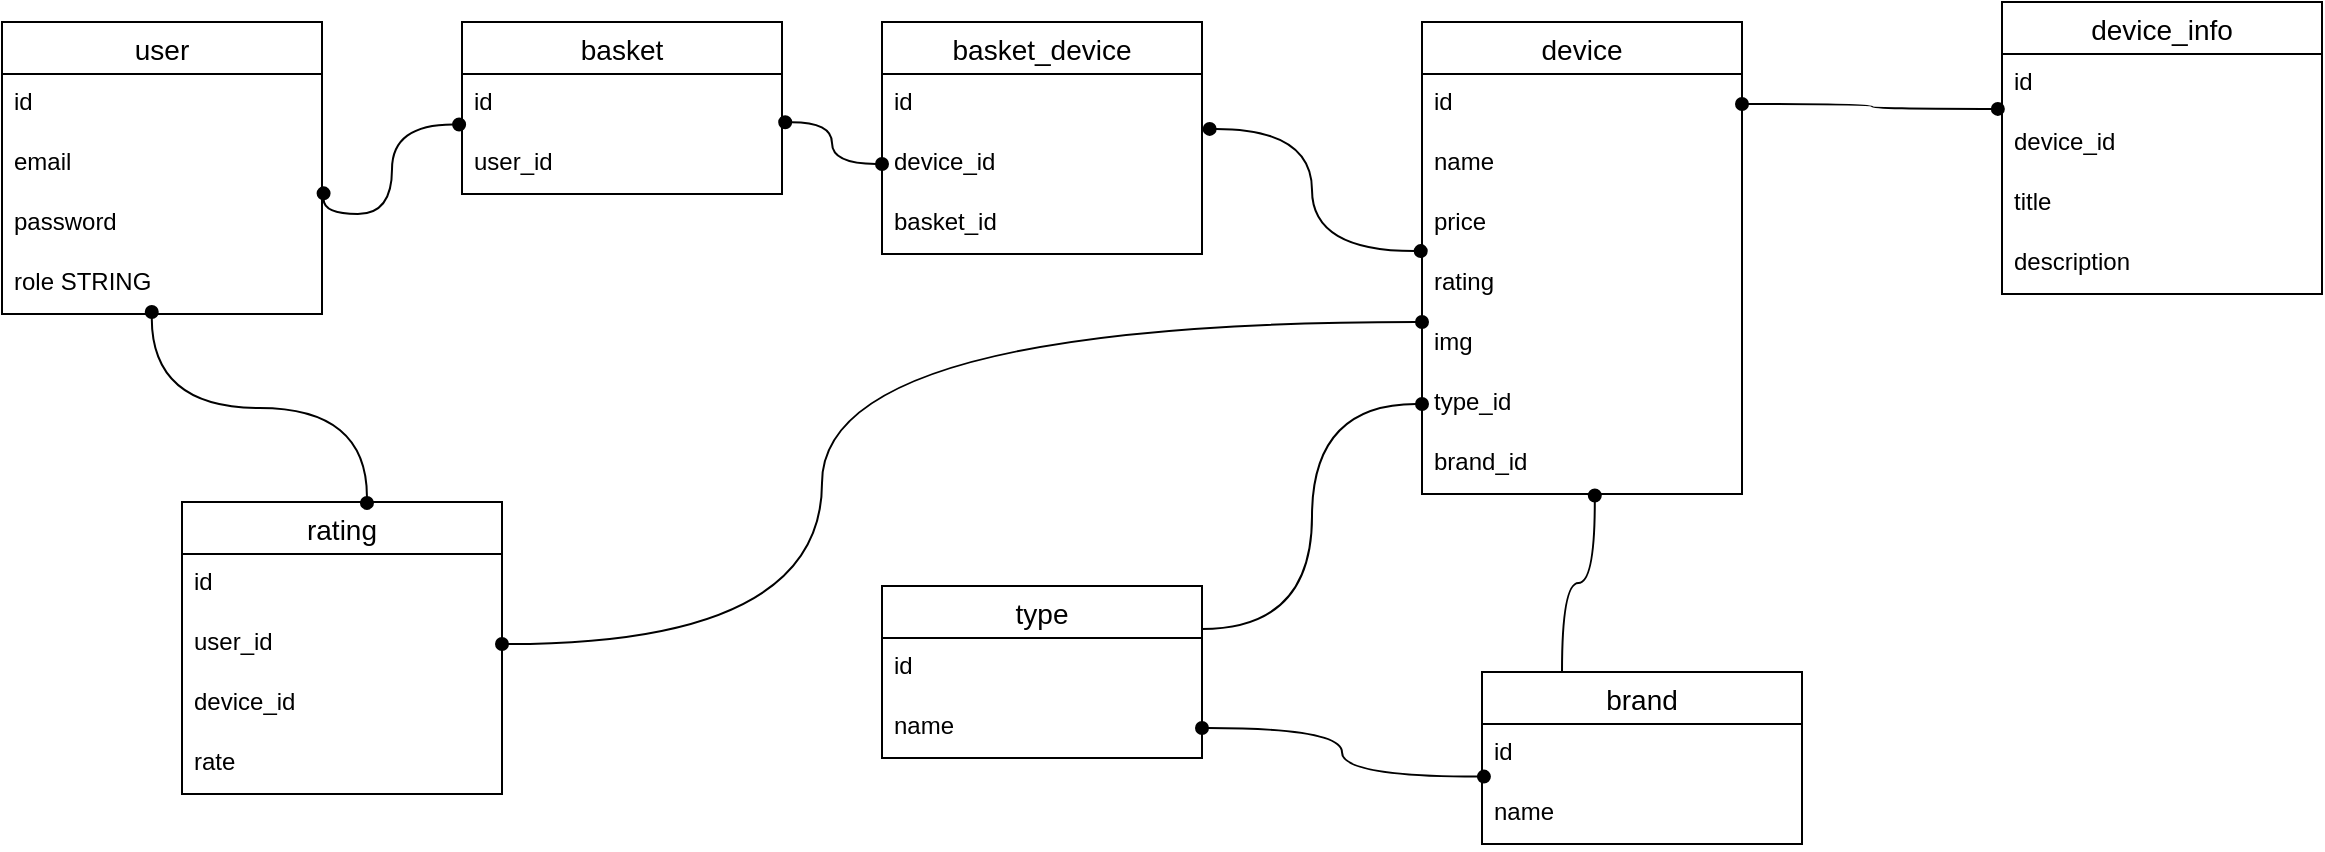 <mxfile version="21.2.9" type="device">
  <diagram name="Страница 1" id="6t9tgXJwVP1GsQjz3PeG">
    <mxGraphModel dx="1621" dy="491" grid="1" gridSize="10" guides="1" tooltips="1" connect="1" arrows="1" fold="1" page="1" pageScale="1" pageWidth="827" pageHeight="1169" math="0" shadow="0">
      <root>
        <mxCell id="0" />
        <mxCell id="1" parent="0" />
        <mxCell id="LRhJnpQxnrnyJE5MHHJe-1" value="user" style="swimlane;fontStyle=0;childLayout=stackLayout;horizontal=1;startSize=26;horizontalStack=0;resizeParent=1;resizeParentMax=0;resizeLast=0;collapsible=1;marginBottom=0;align=center;fontSize=14;shadow=0;" parent="1" vertex="1">
          <mxGeometry x="-10" y="260" width="160" height="146" as="geometry">
            <mxRectangle x="330" y="200" width="70" height="30" as="alternateBounds" />
          </mxGeometry>
        </mxCell>
        <mxCell id="LRhJnpQxnrnyJE5MHHJe-2" value="id" style="text;strokeColor=none;fillColor=none;spacingLeft=4;spacingRight=4;overflow=hidden;rotatable=0;points=[[0,0.5],[1,0.5]];portConstraint=eastwest;fontSize=12;whiteSpace=wrap;html=1;" parent="LRhJnpQxnrnyJE5MHHJe-1" vertex="1">
          <mxGeometry y="26" width="160" height="30" as="geometry" />
        </mxCell>
        <mxCell id="LRhJnpQxnrnyJE5MHHJe-3" value="email" style="text;strokeColor=none;fillColor=none;spacingLeft=4;spacingRight=4;overflow=hidden;rotatable=0;points=[[0,0.5],[1,0.5]];portConstraint=eastwest;fontSize=12;whiteSpace=wrap;html=1;" parent="LRhJnpQxnrnyJE5MHHJe-1" vertex="1">
          <mxGeometry y="56" width="160" height="30" as="geometry" />
        </mxCell>
        <mxCell id="LRhJnpQxnrnyJE5MHHJe-4" value="password" style="text;strokeColor=none;fillColor=none;spacingLeft=4;spacingRight=4;overflow=hidden;rotatable=0;points=[[0,0.5],[1,0.5]];portConstraint=eastwest;fontSize=12;whiteSpace=wrap;html=1;" parent="LRhJnpQxnrnyJE5MHHJe-1" vertex="1">
          <mxGeometry y="86" width="160" height="30" as="geometry" />
        </mxCell>
        <mxCell id="LRhJnpQxnrnyJE5MHHJe-9" value="role&amp;nbsp;STRING" style="text;strokeColor=none;fillColor=none;spacingLeft=4;spacingRight=4;overflow=hidden;rotatable=0;points=[[0,0.5],[1,0.5]];portConstraint=eastwest;fontSize=12;whiteSpace=wrap;html=1;" parent="LRhJnpQxnrnyJE5MHHJe-1" vertex="1">
          <mxGeometry y="116" width="160" height="30" as="geometry" />
        </mxCell>
        <mxCell id="LRhJnpQxnrnyJE5MHHJe-10" value="basket" style="swimlane;fontStyle=0;childLayout=stackLayout;horizontal=1;startSize=26;horizontalStack=0;resizeParent=1;resizeParentMax=0;resizeLast=0;collapsible=1;marginBottom=0;align=center;fontSize=14;shadow=0;" parent="1" vertex="1">
          <mxGeometry x="220" y="260" width="160" height="86" as="geometry">
            <mxRectangle x="330" y="200" width="70" height="30" as="alternateBounds" />
          </mxGeometry>
        </mxCell>
        <mxCell id="LRhJnpQxnrnyJE5MHHJe-11" value="id" style="text;strokeColor=none;fillColor=none;spacingLeft=4;spacingRight=4;overflow=hidden;rotatable=0;points=[[0,0.5],[1,0.5]];portConstraint=eastwest;fontSize=12;whiteSpace=wrap;html=1;" parent="LRhJnpQxnrnyJE5MHHJe-10" vertex="1">
          <mxGeometry y="26" width="160" height="30" as="geometry" />
        </mxCell>
        <mxCell id="LRhJnpQxnrnyJE5MHHJe-12" value="user_id" style="text;strokeColor=none;fillColor=none;spacingLeft=4;spacingRight=4;overflow=hidden;rotatable=0;points=[[0,0.5],[1,0.5]];portConstraint=eastwest;fontSize=12;whiteSpace=wrap;html=1;" parent="LRhJnpQxnrnyJE5MHHJe-10" vertex="1">
          <mxGeometry y="56" width="160" height="30" as="geometry" />
        </mxCell>
        <mxCell id="LRhJnpQxnrnyJE5MHHJe-15" value="device" style="swimlane;fontStyle=0;childLayout=stackLayout;horizontal=1;startSize=26;horizontalStack=0;resizeParent=1;resizeParentMax=0;resizeLast=0;collapsible=1;marginBottom=0;align=center;fontSize=14;shadow=0;" parent="1" vertex="1">
          <mxGeometry x="700" y="260" width="160" height="236" as="geometry">
            <mxRectangle x="330" y="200" width="70" height="30" as="alternateBounds" />
          </mxGeometry>
        </mxCell>
        <mxCell id="LRhJnpQxnrnyJE5MHHJe-16" value="id" style="text;strokeColor=none;fillColor=none;spacingLeft=4;spacingRight=4;overflow=hidden;rotatable=0;points=[[0,0.5],[1,0.5]];portConstraint=eastwest;fontSize=12;whiteSpace=wrap;html=1;" parent="LRhJnpQxnrnyJE5MHHJe-15" vertex="1">
          <mxGeometry y="26" width="160" height="30" as="geometry" />
        </mxCell>
        <mxCell id="LRhJnpQxnrnyJE5MHHJe-17" value="name" style="text;strokeColor=none;fillColor=none;spacingLeft=4;spacingRight=4;overflow=hidden;rotatable=0;points=[[0,0.5],[1,0.5]];portConstraint=eastwest;fontSize=12;whiteSpace=wrap;html=1;" parent="LRhJnpQxnrnyJE5MHHJe-15" vertex="1">
          <mxGeometry y="56" width="160" height="30" as="geometry" />
        </mxCell>
        <mxCell id="LRhJnpQxnrnyJE5MHHJe-30" value="price" style="text;strokeColor=none;fillColor=none;spacingLeft=4;spacingRight=4;overflow=hidden;rotatable=0;points=[[0,0.5],[1,0.5]];portConstraint=eastwest;fontSize=12;whiteSpace=wrap;html=1;" parent="LRhJnpQxnrnyJE5MHHJe-15" vertex="1">
          <mxGeometry y="86" width="160" height="30" as="geometry" />
        </mxCell>
        <mxCell id="LRhJnpQxnrnyJE5MHHJe-58" value="rating" style="text;strokeColor=none;fillColor=none;spacingLeft=4;spacingRight=4;overflow=hidden;rotatable=0;points=[[0,0.5],[1,0.5]];portConstraint=eastwest;fontSize=12;whiteSpace=wrap;html=1;" parent="LRhJnpQxnrnyJE5MHHJe-15" vertex="1">
          <mxGeometry y="116" width="160" height="30" as="geometry" />
        </mxCell>
        <mxCell id="LRhJnpQxnrnyJE5MHHJe-57" value="img" style="text;strokeColor=none;fillColor=none;spacingLeft=4;spacingRight=4;overflow=hidden;rotatable=0;points=[[0,0.5],[1,0.5]];portConstraint=eastwest;fontSize=12;whiteSpace=wrap;html=1;" parent="LRhJnpQxnrnyJE5MHHJe-15" vertex="1">
          <mxGeometry y="146" width="160" height="30" as="geometry" />
        </mxCell>
        <mxCell id="LRhJnpQxnrnyJE5MHHJe-59" value="type_id" style="text;strokeColor=none;fillColor=none;spacingLeft=4;spacingRight=4;overflow=hidden;rotatable=0;points=[[0,0.5],[1,0.5]];portConstraint=eastwest;fontSize=12;whiteSpace=wrap;html=1;" parent="LRhJnpQxnrnyJE5MHHJe-15" vertex="1">
          <mxGeometry y="176" width="160" height="30" as="geometry" />
        </mxCell>
        <mxCell id="LRhJnpQxnrnyJE5MHHJe-60" value="brand_id" style="text;strokeColor=none;fillColor=none;spacingLeft=4;spacingRight=4;overflow=hidden;rotatable=0;points=[[0,0.5],[1,0.5]];portConstraint=eastwest;fontSize=12;whiteSpace=wrap;html=1;" parent="LRhJnpQxnrnyJE5MHHJe-15" vertex="1">
          <mxGeometry y="206" width="160" height="30" as="geometry" />
        </mxCell>
        <mxCell id="LRhJnpQxnrnyJE5MHHJe-28" value="" style="edgeStyle=orthogonalEdgeStyle;fontSize=12;html=1;endArrow=oval;startArrow=oval;rounded=0;exitX=1.005;exitY=0.989;exitDx=0;exitDy=0;exitPerimeter=0;entryX=-0.009;entryY=0.841;entryDx=0;entryDy=0;entryPerimeter=0;curved=1;startFill=1;endFill=1;" parent="1" source="LRhJnpQxnrnyJE5MHHJe-3" target="LRhJnpQxnrnyJE5MHHJe-11" edge="1">
          <mxGeometry width="100" height="100" relative="1" as="geometry">
            <mxPoint x="420" y="330" as="sourcePoint" />
            <mxPoint x="520" y="230" as="targetPoint" />
          </mxGeometry>
        </mxCell>
        <mxCell id="LRhJnpQxnrnyJE5MHHJe-61" value="type" style="swimlane;fontStyle=0;childLayout=stackLayout;horizontal=1;startSize=26;horizontalStack=0;resizeParent=1;resizeParentMax=0;resizeLast=0;collapsible=1;marginBottom=0;align=center;fontSize=14;shadow=0;" parent="1" vertex="1">
          <mxGeometry x="430" y="542" width="160" height="86" as="geometry">
            <mxRectangle x="330" y="200" width="70" height="30" as="alternateBounds" />
          </mxGeometry>
        </mxCell>
        <mxCell id="LRhJnpQxnrnyJE5MHHJe-62" value="id" style="text;strokeColor=none;fillColor=none;spacingLeft=4;spacingRight=4;overflow=hidden;rotatable=0;points=[[0,0.5],[1,0.5]];portConstraint=eastwest;fontSize=12;whiteSpace=wrap;html=1;" parent="LRhJnpQxnrnyJE5MHHJe-61" vertex="1">
          <mxGeometry y="26" width="160" height="30" as="geometry" />
        </mxCell>
        <mxCell id="LRhJnpQxnrnyJE5MHHJe-63" value="name" style="text;strokeColor=none;fillColor=none;spacingLeft=4;spacingRight=4;overflow=hidden;rotatable=0;points=[[0,0.5],[1,0.5]];portConstraint=eastwest;fontSize=12;whiteSpace=wrap;html=1;" parent="LRhJnpQxnrnyJE5MHHJe-61" vertex="1">
          <mxGeometry y="56" width="160" height="30" as="geometry" />
        </mxCell>
        <mxCell id="LRhJnpQxnrnyJE5MHHJe-64" value="brand" style="swimlane;fontStyle=0;childLayout=stackLayout;horizontal=1;startSize=26;horizontalStack=0;resizeParent=1;resizeParentMax=0;resizeLast=0;collapsible=1;marginBottom=0;align=center;fontSize=14;shadow=0;" parent="1" vertex="1">
          <mxGeometry x="730" y="585" width="160" height="86" as="geometry">
            <mxRectangle x="330" y="200" width="70" height="30" as="alternateBounds" />
          </mxGeometry>
        </mxCell>
        <mxCell id="LRhJnpQxnrnyJE5MHHJe-65" value="id" style="text;strokeColor=none;fillColor=none;spacingLeft=4;spacingRight=4;overflow=hidden;rotatable=0;points=[[0,0.5],[1,0.5]];portConstraint=eastwest;fontSize=12;whiteSpace=wrap;html=1;" parent="LRhJnpQxnrnyJE5MHHJe-64" vertex="1">
          <mxGeometry y="26" width="160" height="30" as="geometry" />
        </mxCell>
        <mxCell id="LRhJnpQxnrnyJE5MHHJe-66" value="name" style="text;strokeColor=none;fillColor=none;spacingLeft=4;spacingRight=4;overflow=hidden;rotatable=0;points=[[0,0.5],[1,0.5]];portConstraint=eastwest;fontSize=12;whiteSpace=wrap;html=1;" parent="LRhJnpQxnrnyJE5MHHJe-64" vertex="1">
          <mxGeometry y="56" width="160" height="30" as="geometry" />
        </mxCell>
        <mxCell id="LRhJnpQxnrnyJE5MHHJe-68" value="" style="edgeStyle=orthogonalEdgeStyle;fontSize=12;html=1;endArrow=oval;startArrow=oval;rounded=0;exitX=1;exitY=0.5;exitDx=0;exitDy=0;curved=1;startFill=1;endFill=1;entryX=0.006;entryY=-0.123;entryDx=0;entryDy=0;entryPerimeter=0;" parent="1" source="LRhJnpQxnrnyJE5MHHJe-63" target="LRhJnpQxnrnyJE5MHHJe-66" edge="1">
          <mxGeometry width="100" height="100" relative="1" as="geometry">
            <mxPoint x="520" y="480" as="sourcePoint" />
            <mxPoint x="730" y="640" as="targetPoint" />
          </mxGeometry>
        </mxCell>
        <mxCell id="LRhJnpQxnrnyJE5MHHJe-69" value="" style="edgeStyle=orthogonalEdgeStyle;fontSize=12;html=1;endArrow=oval;rounded=0;entryX=0;entryY=0.5;entryDx=0;entryDy=0;exitX=1;exitY=0.25;exitDx=0;exitDy=0;curved=1;startArrow=none;startFill=0;endFill=1;" parent="1" source="LRhJnpQxnrnyJE5MHHJe-61" target="LRhJnpQxnrnyJE5MHHJe-59" edge="1">
          <mxGeometry width="100" height="100" relative="1" as="geometry">
            <mxPoint x="560" y="510" as="sourcePoint" />
            <mxPoint x="620" y="380" as="targetPoint" />
          </mxGeometry>
        </mxCell>
        <mxCell id="LRhJnpQxnrnyJE5MHHJe-74" value="" style="fontSize=12;html=1;endArrow=oval;rounded=0;entryX=0.54;entryY=1.026;entryDx=0;entryDy=0;entryPerimeter=0;exitX=0.25;exitY=0;exitDx=0;exitDy=0;edgeStyle=orthogonalEdgeStyle;curved=1;startArrow=none;startFill=0;endFill=1;" parent="1" source="LRhJnpQxnrnyJE5MHHJe-64" target="LRhJnpQxnrnyJE5MHHJe-60" edge="1">
          <mxGeometry width="100" height="100" relative="1" as="geometry">
            <mxPoint x="786" y="540" as="sourcePoint" />
            <mxPoint x="890" y="520" as="targetPoint" />
          </mxGeometry>
        </mxCell>
        <mxCell id="LRhJnpQxnrnyJE5MHHJe-80" value="device_info" style="swimlane;fontStyle=0;childLayout=stackLayout;horizontal=1;startSize=26;horizontalStack=0;resizeParent=1;resizeParentMax=0;resizeLast=0;collapsible=1;marginBottom=0;align=center;fontSize=14;shadow=0;" parent="1" vertex="1">
          <mxGeometry x="990" y="250" width="160" height="146" as="geometry">
            <mxRectangle x="330" y="200" width="70" height="30" as="alternateBounds" />
          </mxGeometry>
        </mxCell>
        <mxCell id="LRhJnpQxnrnyJE5MHHJe-81" value="id" style="text;strokeColor=none;fillColor=none;spacingLeft=4;spacingRight=4;overflow=hidden;rotatable=0;points=[[0,0.5],[1,0.5]];portConstraint=eastwest;fontSize=12;whiteSpace=wrap;html=1;" parent="LRhJnpQxnrnyJE5MHHJe-80" vertex="1">
          <mxGeometry y="26" width="160" height="30" as="geometry" />
        </mxCell>
        <mxCell id="LRhJnpQxnrnyJE5MHHJe-88" value="device_id" style="text;strokeColor=none;fillColor=none;spacingLeft=4;spacingRight=4;overflow=hidden;rotatable=0;points=[[0,0.5],[1,0.5]];portConstraint=eastwest;fontSize=12;whiteSpace=wrap;html=1;" parent="LRhJnpQxnrnyJE5MHHJe-80" vertex="1">
          <mxGeometry y="56" width="160" height="30" as="geometry" />
        </mxCell>
        <mxCell id="LRhJnpQxnrnyJE5MHHJe-89" value="title" style="text;strokeColor=none;fillColor=none;spacingLeft=4;spacingRight=4;overflow=hidden;rotatable=0;points=[[0,0.5],[1,0.5]];portConstraint=eastwest;fontSize=12;whiteSpace=wrap;html=1;" parent="LRhJnpQxnrnyJE5MHHJe-80" vertex="1">
          <mxGeometry y="86" width="160" height="30" as="geometry" />
        </mxCell>
        <mxCell id="LRhJnpQxnrnyJE5MHHJe-82" value="description" style="text;strokeColor=none;fillColor=none;spacingLeft=4;spacingRight=4;overflow=hidden;rotatable=0;points=[[0,0.5],[1,0.5]];portConstraint=eastwest;fontSize=12;whiteSpace=wrap;html=1;" parent="LRhJnpQxnrnyJE5MHHJe-80" vertex="1">
          <mxGeometry y="116" width="160" height="30" as="geometry" />
        </mxCell>
        <mxCell id="LRhJnpQxnrnyJE5MHHJe-84" value="" style="edgeStyle=orthogonalEdgeStyle;fontSize=12;html=1;endArrow=oval;rounded=0;entryX=-0.013;entryY=0.915;entryDx=0;entryDy=0;curved=1;startArrow=oval;startFill=1;endFill=1;exitX=1;exitY=0.5;exitDx=0;exitDy=0;entryPerimeter=0;" parent="1" source="LRhJnpQxnrnyJE5MHHJe-16" target="LRhJnpQxnrnyJE5MHHJe-81" edge="1">
          <mxGeometry width="100" height="100" relative="1" as="geometry">
            <mxPoint x="880" y="340" as="sourcePoint" />
            <mxPoint x="740" y="380" as="targetPoint" />
          </mxGeometry>
        </mxCell>
        <mxCell id="LRhJnpQxnrnyJE5MHHJe-90" value="basket_device" style="swimlane;fontStyle=0;childLayout=stackLayout;horizontal=1;startSize=26;horizontalStack=0;resizeParent=1;resizeParentMax=0;resizeLast=0;collapsible=1;marginBottom=0;align=center;fontSize=14;shadow=0;" parent="1" vertex="1">
          <mxGeometry x="430" y="260" width="160" height="116" as="geometry">
            <mxRectangle x="330" y="200" width="70" height="30" as="alternateBounds" />
          </mxGeometry>
        </mxCell>
        <mxCell id="LRhJnpQxnrnyJE5MHHJe-91" value="id" style="text;strokeColor=none;fillColor=none;spacingLeft=4;spacingRight=4;overflow=hidden;rotatable=0;points=[[0,0.5],[1,0.5]];portConstraint=eastwest;fontSize=12;whiteSpace=wrap;html=1;" parent="LRhJnpQxnrnyJE5MHHJe-90" vertex="1">
          <mxGeometry y="26" width="160" height="30" as="geometry" />
        </mxCell>
        <mxCell id="LRhJnpQxnrnyJE5MHHJe-92" value="device_id" style="text;strokeColor=none;fillColor=none;spacingLeft=4;spacingRight=4;overflow=hidden;rotatable=0;points=[[0,0.5],[1,0.5]];portConstraint=eastwest;fontSize=12;whiteSpace=wrap;html=1;" parent="LRhJnpQxnrnyJE5MHHJe-90" vertex="1">
          <mxGeometry y="56" width="160" height="30" as="geometry" />
        </mxCell>
        <mxCell id="LRhJnpQxnrnyJE5MHHJe-93" value="basket_id" style="text;strokeColor=none;fillColor=none;spacingLeft=4;spacingRight=4;overflow=hidden;rotatable=0;points=[[0,0.5],[1,0.5]];portConstraint=eastwest;fontSize=12;whiteSpace=wrap;html=1;" parent="LRhJnpQxnrnyJE5MHHJe-90" vertex="1">
          <mxGeometry y="86" width="160" height="30" as="geometry" />
        </mxCell>
        <mxCell id="LRhJnpQxnrnyJE5MHHJe-95" value="" style="edgeStyle=orthogonalEdgeStyle;fontSize=12;html=1;endArrow=oval;startArrow=oval;rounded=0;exitX=1.01;exitY=0.804;exitDx=0;exitDy=0;exitPerimeter=0;entryX=0;entryY=0.5;entryDx=0;entryDy=0;curved=1;startFill=1;endFill=1;" parent="1" source="LRhJnpQxnrnyJE5MHHJe-11" target="LRhJnpQxnrnyJE5MHHJe-92" edge="1">
          <mxGeometry width="100" height="100" relative="1" as="geometry">
            <mxPoint x="361.44" y="356" as="sourcePoint" />
            <mxPoint x="429.44" y="321" as="targetPoint" />
          </mxGeometry>
        </mxCell>
        <mxCell id="LRhJnpQxnrnyJE5MHHJe-96" value="" style="edgeStyle=orthogonalEdgeStyle;fontSize=12;html=1;endArrow=oval;startArrow=oval;rounded=0;exitX=1.024;exitY=-0.085;exitDx=0;exitDy=0;entryX=-0.004;entryY=-0.048;entryDx=0;entryDy=0;curved=1;startFill=1;endFill=1;exitPerimeter=0;entryPerimeter=0;" parent="1" source="LRhJnpQxnrnyJE5MHHJe-92" target="LRhJnpQxnrnyJE5MHHJe-58" edge="1">
          <mxGeometry width="100" height="100" relative="1" as="geometry">
            <mxPoint x="171" y="366" as="sourcePoint" />
            <mxPoint x="239" y="331" as="targetPoint" />
          </mxGeometry>
        </mxCell>
        <mxCell id="LRhJnpQxnrnyJE5MHHJe-98" value="rating" style="swimlane;fontStyle=0;childLayout=stackLayout;horizontal=1;startSize=26;horizontalStack=0;resizeParent=1;resizeParentMax=0;resizeLast=0;collapsible=1;marginBottom=0;align=center;fontSize=14;shadow=0;" parent="1" vertex="1">
          <mxGeometry x="80" y="500" width="160" height="146" as="geometry">
            <mxRectangle x="330" y="200" width="70" height="30" as="alternateBounds" />
          </mxGeometry>
        </mxCell>
        <mxCell id="LRhJnpQxnrnyJE5MHHJe-99" value="id" style="text;strokeColor=none;fillColor=none;spacingLeft=4;spacingRight=4;overflow=hidden;rotatable=0;points=[[0,0.5],[1,0.5]];portConstraint=eastwest;fontSize=12;whiteSpace=wrap;html=1;" parent="LRhJnpQxnrnyJE5MHHJe-98" vertex="1">
          <mxGeometry y="26" width="160" height="30" as="geometry" />
        </mxCell>
        <mxCell id="LRhJnpQxnrnyJE5MHHJe-100" value="user_id" style="text;strokeColor=none;fillColor=none;spacingLeft=4;spacingRight=4;overflow=hidden;rotatable=0;points=[[0,0.5],[1,0.5]];portConstraint=eastwest;fontSize=12;whiteSpace=wrap;html=1;" parent="LRhJnpQxnrnyJE5MHHJe-98" vertex="1">
          <mxGeometry y="56" width="160" height="30" as="geometry" />
        </mxCell>
        <mxCell id="LRhJnpQxnrnyJE5MHHJe-101" value="device_id" style="text;strokeColor=none;fillColor=none;spacingLeft=4;spacingRight=4;overflow=hidden;rotatable=0;points=[[0,0.5],[1,0.5]];portConstraint=eastwest;fontSize=12;whiteSpace=wrap;html=1;" parent="LRhJnpQxnrnyJE5MHHJe-98" vertex="1">
          <mxGeometry y="86" width="160" height="30" as="geometry" />
        </mxCell>
        <mxCell id="LRhJnpQxnrnyJE5MHHJe-102" value="rate" style="text;strokeColor=none;fillColor=none;spacingLeft=4;spacingRight=4;overflow=hidden;rotatable=0;points=[[0,0.5],[1,0.5]];portConstraint=eastwest;fontSize=12;whiteSpace=wrap;html=1;" parent="LRhJnpQxnrnyJE5MHHJe-98" vertex="1">
          <mxGeometry y="116" width="160" height="30" as="geometry" />
        </mxCell>
        <mxCell id="LRhJnpQxnrnyJE5MHHJe-103" value="" style="edgeStyle=orthogonalEdgeStyle;fontSize=12;html=1;endArrow=oval;startArrow=oval;rounded=0;exitX=1;exitY=0.5;exitDx=0;exitDy=0;curved=1;startFill=1;endFill=1;" parent="1" source="LRhJnpQxnrnyJE5MHHJe-100" edge="1">
          <mxGeometry width="100" height="100" relative="1" as="geometry">
            <mxPoint x="181" y="376" as="sourcePoint" />
            <mxPoint x="700" y="410" as="targetPoint" />
            <Array as="points">
              <mxPoint x="400" y="571" />
              <mxPoint x="400" y="410" />
            </Array>
          </mxGeometry>
        </mxCell>
        <mxCell id="LRhJnpQxnrnyJE5MHHJe-104" value="" style="edgeStyle=orthogonalEdgeStyle;fontSize=12;html=1;endArrow=oval;startArrow=oval;rounded=0;exitX=0.468;exitY=0.967;exitDx=0;exitDy=0;exitPerimeter=0;entryX=0.578;entryY=0.003;entryDx=0;entryDy=0;entryPerimeter=0;curved=1;startFill=1;endFill=1;" parent="1" source="LRhJnpQxnrnyJE5MHHJe-9" target="LRhJnpQxnrnyJE5MHHJe-98" edge="1">
          <mxGeometry width="100" height="100" relative="1" as="geometry">
            <mxPoint x="191" y="386" as="sourcePoint" />
            <mxPoint x="259" y="351" as="targetPoint" />
          </mxGeometry>
        </mxCell>
      </root>
    </mxGraphModel>
  </diagram>
</mxfile>
